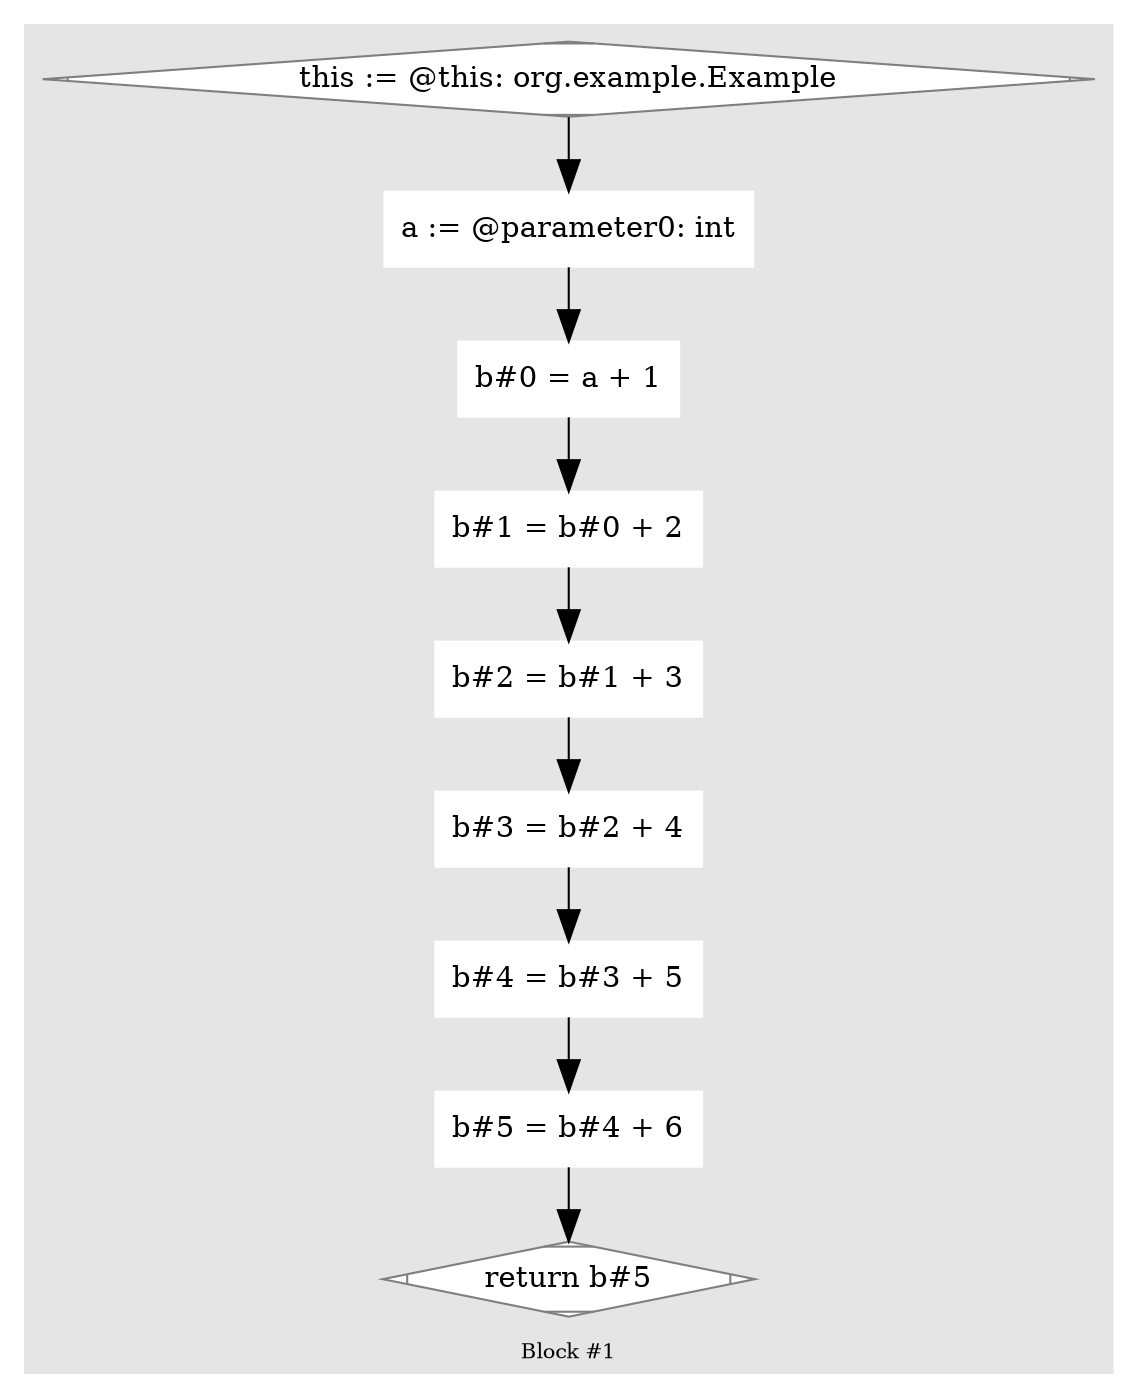 digraph G {
    compound=true
    labelloc=b
    style=filled
    color=gray90
    node [shape=box,style=filled,color=white]
    edge [fontsize=10,arrowsize=1.5,fontcolor=grey40]
    fontsize=10

    //  lines [10: 16]
	subgraph cluster_1852584274 {
    label = "Block #1"
    727001376[label="this := @this: org.example.Example",shape=Mdiamond,color=grey50,fillcolor=white]
    1033490990[label="a := @parameter0: int"]
    561247961[label="b#0 = a + 1"]
    813656972[label="b#1 = b#0 + 2"]
    2104545713[label="b#2 = b#1 + 3"]
    1182461167[label="b#3 = b#2 + 4"]
    1039949752[label="b#4 = b#3 + 5"]
    2116908859[label="b#5 = b#4 + 6"]
    1297149880[label="return b#5",shape=Mdiamond,color=grey50,fillcolor=white]

    727001376 -> 1033490990 -> 561247961 -> 813656972 -> 2104545713 -> 1182461167 -> 1039949752 -> 2116908859 -> 1297149880
    }

}